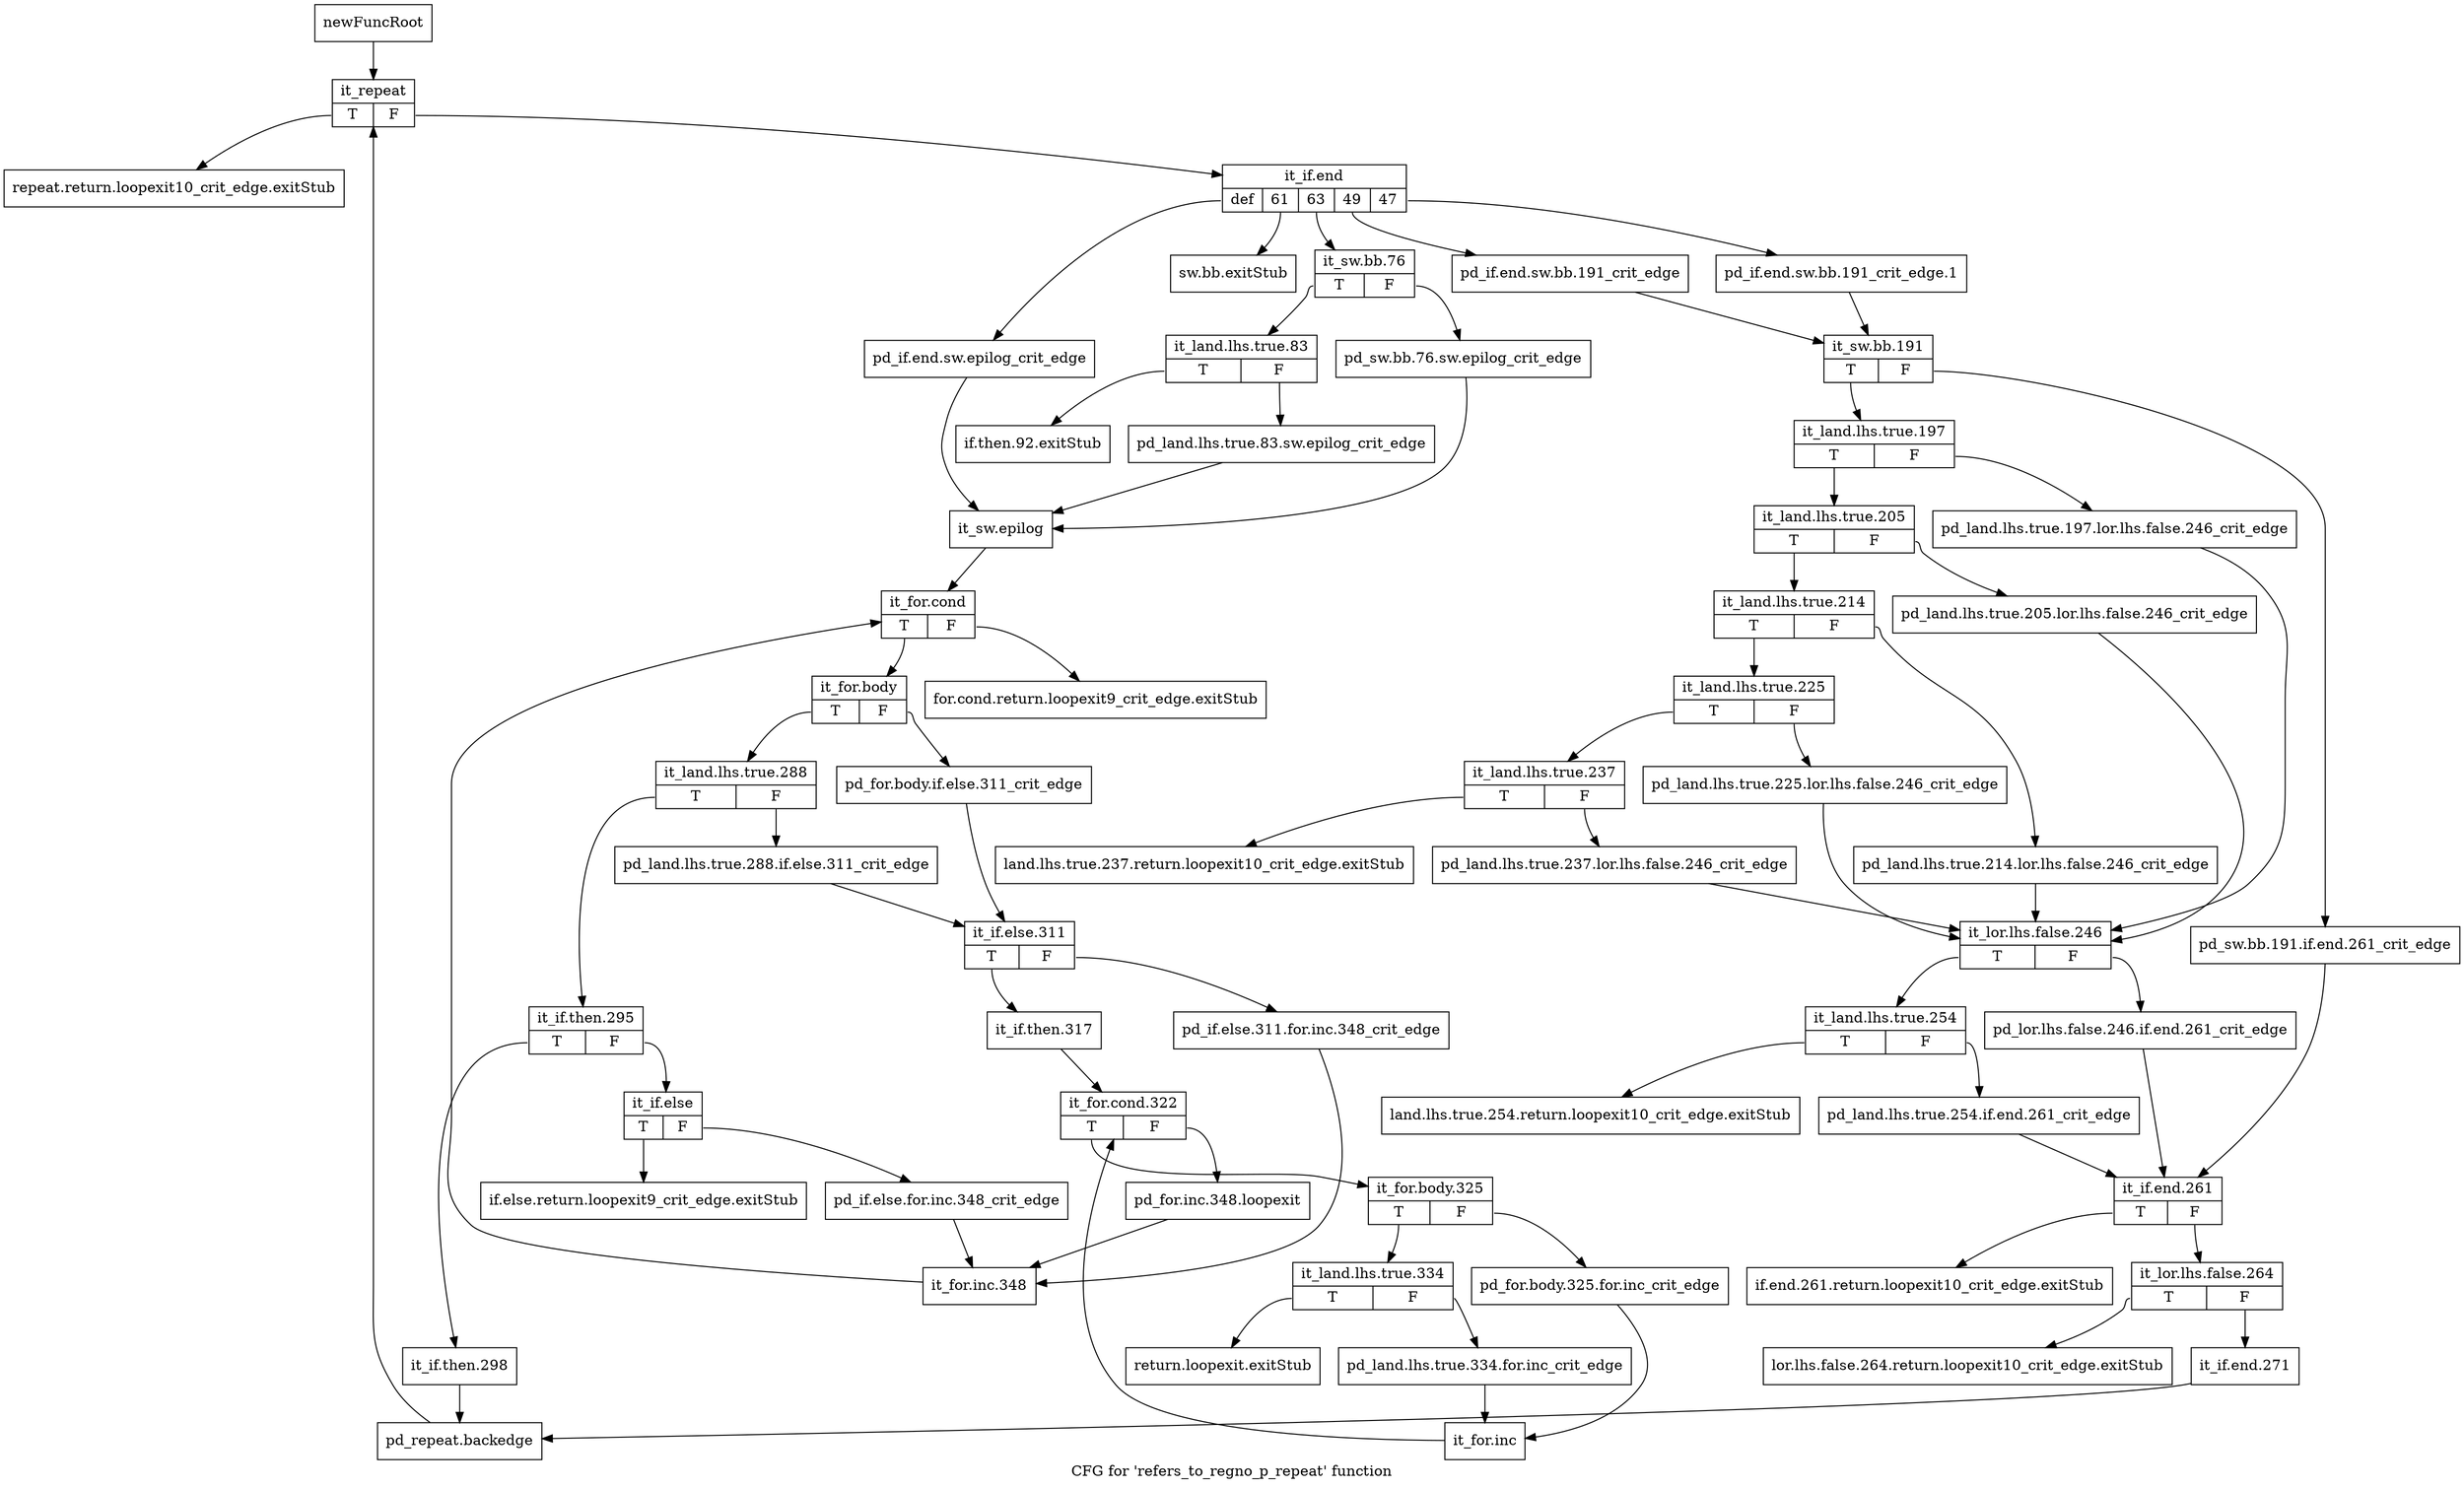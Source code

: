 digraph "CFG for 'refers_to_regno_p_repeat' function" {
	label="CFG for 'refers_to_regno_p_repeat' function";

	Node0xc0d6350 [shape=record,label="{newFuncRoot}"];
	Node0xc0d6350 -> Node0xc0d66c0;
	Node0xc0d63a0 [shape=record,label="{repeat.return.loopexit10_crit_edge.exitStub}"];
	Node0xc0d63f0 [shape=record,label="{sw.bb.exitStub}"];
	Node0xc0d6440 [shape=record,label="{land.lhs.true.237.return.loopexit10_crit_edge.exitStub}"];
	Node0xc0d6490 [shape=record,label="{land.lhs.true.254.return.loopexit10_crit_edge.exitStub}"];
	Node0xc0d64e0 [shape=record,label="{if.end.261.return.loopexit10_crit_edge.exitStub}"];
	Node0xc0d6530 [shape=record,label="{lor.lhs.false.264.return.loopexit10_crit_edge.exitStub}"];
	Node0xc0d6580 [shape=record,label="{if.then.92.exitStub}"];
	Node0xc0d65d0 [shape=record,label="{for.cond.return.loopexit9_crit_edge.exitStub}"];
	Node0xc0d6620 [shape=record,label="{return.loopexit.exitStub}"];
	Node0xc0d6670 [shape=record,label="{if.else.return.loopexit9_crit_edge.exitStub}"];
	Node0xc0d66c0 [shape=record,label="{it_repeat|{<s0>T|<s1>F}}"];
	Node0xc0d66c0:s0 -> Node0xc0d63a0;
	Node0xc0d66c0:s1 -> Node0xc0d6710;
	Node0xc0d6710 [shape=record,label="{it_if.end|{<s0>def|<s1>61|<s2>63|<s3>49|<s4>47}}"];
	Node0xc0d6710:s0 -> Node0xc0d6f30;
	Node0xc0d6710:s1 -> Node0xc0d63f0;
	Node0xc0d6710:s2 -> Node0xc0d6df0;
	Node0xc0d6710:s3 -> Node0xc0d67b0;
	Node0xc0d6710:s4 -> Node0xc0d6760;
	Node0xc0d6760 [shape=record,label="{pd_if.end.sw.bb.191_crit_edge.1}"];
	Node0xc0d6760 -> Node0xc0d6800;
	Node0xc0d67b0 [shape=record,label="{pd_if.end.sw.bb.191_crit_edge}"];
	Node0xc0d67b0 -> Node0xc0d6800;
	Node0xc0d6800 [shape=record,label="{it_sw.bb.191|{<s0>T|<s1>F}}"];
	Node0xc0d6800:s0 -> Node0xc0d68a0;
	Node0xc0d6800:s1 -> Node0xc0d6850;
	Node0xc0d6850 [shape=record,label="{pd_sw.bb.191.if.end.261_crit_edge}"];
	Node0xc0d6850 -> Node0xc0d6d00;
	Node0xc0d68a0 [shape=record,label="{it_land.lhs.true.197|{<s0>T|<s1>F}}"];
	Node0xc0d68a0:s0 -> Node0xc0d6940;
	Node0xc0d68a0:s1 -> Node0xc0d68f0;
	Node0xc0d68f0 [shape=record,label="{pd_land.lhs.true.197.lor.lhs.false.246_crit_edge}"];
	Node0xc0d68f0 -> Node0xc0d6bc0;
	Node0xc0d6940 [shape=record,label="{it_land.lhs.true.205|{<s0>T|<s1>F}}"];
	Node0xc0d6940:s0 -> Node0xc0d69e0;
	Node0xc0d6940:s1 -> Node0xc0d6990;
	Node0xc0d6990 [shape=record,label="{pd_land.lhs.true.205.lor.lhs.false.246_crit_edge}"];
	Node0xc0d6990 -> Node0xc0d6bc0;
	Node0xc0d69e0 [shape=record,label="{it_land.lhs.true.214|{<s0>T|<s1>F}}"];
	Node0xc0d69e0:s0 -> Node0xc0d6a80;
	Node0xc0d69e0:s1 -> Node0xc0d6a30;
	Node0xc0d6a30 [shape=record,label="{pd_land.lhs.true.214.lor.lhs.false.246_crit_edge}"];
	Node0xc0d6a30 -> Node0xc0d6bc0;
	Node0xc0d6a80 [shape=record,label="{it_land.lhs.true.225|{<s0>T|<s1>F}}"];
	Node0xc0d6a80:s0 -> Node0xc0d6b20;
	Node0xc0d6a80:s1 -> Node0xc0d6ad0;
	Node0xc0d6ad0 [shape=record,label="{pd_land.lhs.true.225.lor.lhs.false.246_crit_edge}"];
	Node0xc0d6ad0 -> Node0xc0d6bc0;
	Node0xc0d6b20 [shape=record,label="{it_land.lhs.true.237|{<s0>T|<s1>F}}"];
	Node0xc0d6b20:s0 -> Node0xc0d6440;
	Node0xc0d6b20:s1 -> Node0xc0d6b70;
	Node0xc0d6b70 [shape=record,label="{pd_land.lhs.true.237.lor.lhs.false.246_crit_edge}"];
	Node0xc0d6b70 -> Node0xc0d6bc0;
	Node0xc0d6bc0 [shape=record,label="{it_lor.lhs.false.246|{<s0>T|<s1>F}}"];
	Node0xc0d6bc0:s0 -> Node0xc0d6c60;
	Node0xc0d6bc0:s1 -> Node0xc0d6c10;
	Node0xc0d6c10 [shape=record,label="{pd_lor.lhs.false.246.if.end.261_crit_edge}"];
	Node0xc0d6c10 -> Node0xc0d6d00;
	Node0xc0d6c60 [shape=record,label="{it_land.lhs.true.254|{<s0>T|<s1>F}}"];
	Node0xc0d6c60:s0 -> Node0xc0d6490;
	Node0xc0d6c60:s1 -> Node0xc0d6cb0;
	Node0xc0d6cb0 [shape=record,label="{pd_land.lhs.true.254.if.end.261_crit_edge}"];
	Node0xc0d6cb0 -> Node0xc0d6d00;
	Node0xc0d6d00 [shape=record,label="{it_if.end.261|{<s0>T|<s1>F}}"];
	Node0xc0d6d00:s0 -> Node0xc0d64e0;
	Node0xc0d6d00:s1 -> Node0xc0d6d50;
	Node0xc0d6d50 [shape=record,label="{it_lor.lhs.false.264|{<s0>T|<s1>F}}"];
	Node0xc0d6d50:s0 -> Node0xc0d6530;
	Node0xc0d6d50:s1 -> Node0xc0d6da0;
	Node0xc0d6da0 [shape=record,label="{it_if.end.271}"];
	Node0xc0d6da0 -> Node0xc0d7610;
	Node0xc0d6df0 [shape=record,label="{it_sw.bb.76|{<s0>T|<s1>F}}"];
	Node0xc0d6df0:s0 -> Node0xc0d6e90;
	Node0xc0d6df0:s1 -> Node0xc0d6e40;
	Node0xc0d6e40 [shape=record,label="{pd_sw.bb.76.sw.epilog_crit_edge}"];
	Node0xc0d6e40 -> Node0xc0d6f80;
	Node0xc0d6e90 [shape=record,label="{it_land.lhs.true.83|{<s0>T|<s1>F}}"];
	Node0xc0d6e90:s0 -> Node0xc0d6580;
	Node0xc0d6e90:s1 -> Node0xc0d6ee0;
	Node0xc0d6ee0 [shape=record,label="{pd_land.lhs.true.83.sw.epilog_crit_edge}"];
	Node0xc0d6ee0 -> Node0xc0d6f80;
	Node0xc0d6f30 [shape=record,label="{pd_if.end.sw.epilog_crit_edge}"];
	Node0xc0d6f30 -> Node0xc0d6f80;
	Node0xc0d6f80 [shape=record,label="{it_sw.epilog}"];
	Node0xc0d6f80 -> Node0xc0d6fd0;
	Node0xc0d6fd0 [shape=record,label="{it_for.cond|{<s0>T|<s1>F}}"];
	Node0xc0d6fd0:s0 -> Node0xc0d7020;
	Node0xc0d6fd0:s1 -> Node0xc0d65d0;
	Node0xc0d7020 [shape=record,label="{it_for.body|{<s0>T|<s1>F}}"];
	Node0xc0d7020:s0 -> Node0xc0d70c0;
	Node0xc0d7020:s1 -> Node0xc0d7070;
	Node0xc0d7070 [shape=record,label="{pd_for.body.if.else.311_crit_edge}"];
	Node0xc0d7070 -> Node0xc0d7160;
	Node0xc0d70c0 [shape=record,label="{it_land.lhs.true.288|{<s0>T|<s1>F}}"];
	Node0xc0d70c0:s0 -> Node0xc0d7480;
	Node0xc0d70c0:s1 -> Node0xc0d7110;
	Node0xc0d7110 [shape=record,label="{pd_land.lhs.true.288.if.else.311_crit_edge}"];
	Node0xc0d7110 -> Node0xc0d7160;
	Node0xc0d7160 [shape=record,label="{it_if.else.311|{<s0>T|<s1>F}}"];
	Node0xc0d7160:s0 -> Node0xc0d7200;
	Node0xc0d7160:s1 -> Node0xc0d71b0;
	Node0xc0d71b0 [shape=record,label="{pd_if.else.311.for.inc.348_crit_edge}"];
	Node0xc0d71b0 -> Node0xc0d7570;
	Node0xc0d7200 [shape=record,label="{it_if.then.317}"];
	Node0xc0d7200 -> Node0xc0d7250;
	Node0xc0d7250 [shape=record,label="{it_for.cond.322|{<s0>T|<s1>F}}"];
	Node0xc0d7250:s0 -> Node0xc0d72f0;
	Node0xc0d7250:s1 -> Node0xc0d72a0;
	Node0xc0d72a0 [shape=record,label="{pd_for.inc.348.loopexit}"];
	Node0xc0d72a0 -> Node0xc0d7570;
	Node0xc0d72f0 [shape=record,label="{it_for.body.325|{<s0>T|<s1>F}}"];
	Node0xc0d72f0:s0 -> Node0xc0d7390;
	Node0xc0d72f0:s1 -> Node0xc0d7340;
	Node0xc0d7340 [shape=record,label="{pd_for.body.325.for.inc_crit_edge}"];
	Node0xc0d7340 -> Node0xc0d7430;
	Node0xc0d7390 [shape=record,label="{it_land.lhs.true.334|{<s0>T|<s1>F}}"];
	Node0xc0d7390:s0 -> Node0xc0d6620;
	Node0xc0d7390:s1 -> Node0xc0d73e0;
	Node0xc0d73e0 [shape=record,label="{pd_land.lhs.true.334.for.inc_crit_edge}"];
	Node0xc0d73e0 -> Node0xc0d7430;
	Node0xc0d7430 [shape=record,label="{it_for.inc}"];
	Node0xc0d7430 -> Node0xc0d7250;
	Node0xc0d7480 [shape=record,label="{it_if.then.295|{<s0>T|<s1>F}}"];
	Node0xc0d7480:s0 -> Node0xc0d75c0;
	Node0xc0d7480:s1 -> Node0xc0d74d0;
	Node0xc0d74d0 [shape=record,label="{it_if.else|{<s0>T|<s1>F}}"];
	Node0xc0d74d0:s0 -> Node0xc0d6670;
	Node0xc0d74d0:s1 -> Node0xc0d7520;
	Node0xc0d7520 [shape=record,label="{pd_if.else.for.inc.348_crit_edge}"];
	Node0xc0d7520 -> Node0xc0d7570;
	Node0xc0d7570 [shape=record,label="{it_for.inc.348}"];
	Node0xc0d7570 -> Node0xc0d6fd0;
	Node0xc0d75c0 [shape=record,label="{it_if.then.298}"];
	Node0xc0d75c0 -> Node0xc0d7610;
	Node0xc0d7610 [shape=record,label="{pd_repeat.backedge}"];
	Node0xc0d7610 -> Node0xc0d66c0;
}
